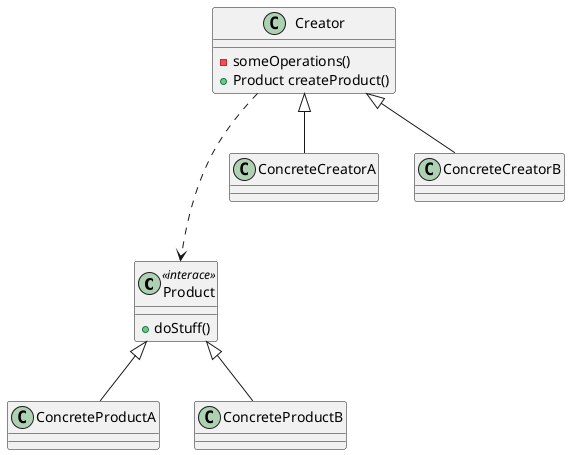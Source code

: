 @startuml
class Product <<interace>>
{
	+doStuff()
}
class Creator
{
    -someOperations()
    +Product createProduct()
}
Creator...>Product
class ConcreteCreatorA
class ConcreteCreatorB
class ConcreteProductA
class ConcreteProductB

Creator<|--ConcreteCreatorA
Creator<|--ConcreteCreatorB
Product<|--ConcreteProductA
Product<|--ConcreteProductB
@enduml
